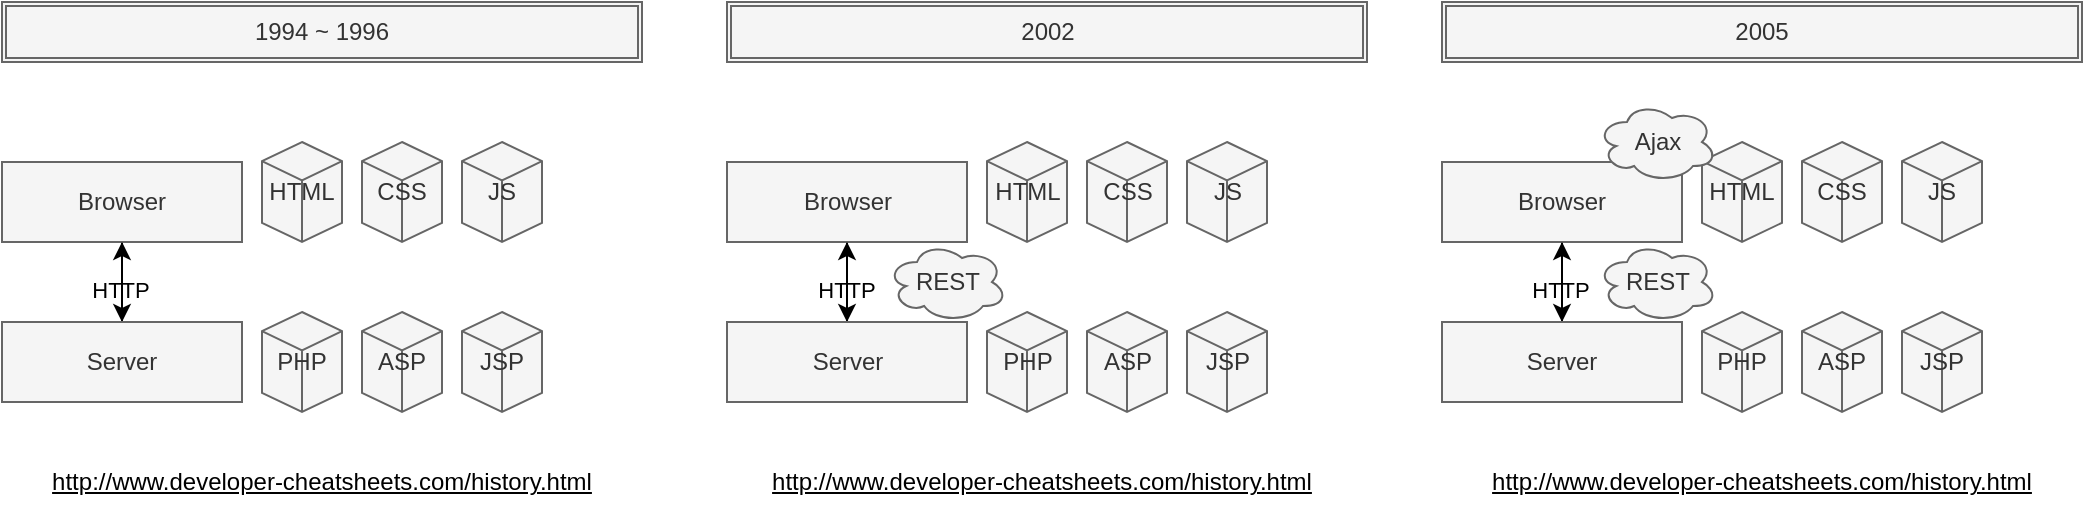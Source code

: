 <mxfile>
    <diagram id="LNP9S4-BVpzVc-00VTwb" name="Page-1">
        <mxGraphModel dx="977" dy="1005" grid="1" gridSize="10" guides="1" tooltips="1" connect="1" arrows="1" fold="1" page="1" pageScale="1" pageWidth="850" pageHeight="1100" math="0" shadow="0">
            <root>
                <mxCell id="0"/>
                <mxCell id="1" parent="0"/>
                <mxCell id="0Kgk2NvX1qrmI3Vkb6VV-116" style="edgeStyle=orthogonalEdgeStyle;rounded=0;orthogonalLoop=1;jettySize=auto;html=1;exitX=0.5;exitY=1;exitDx=0;exitDy=0;entryX=0.5;entryY=0;entryDx=0;entryDy=0;" parent="1" source="0Kgk2NvX1qrmI3Vkb6VV-86" target="0Kgk2NvX1qrmI3Vkb6VV-87" edge="1">
                    <mxGeometry relative="1" as="geometry"/>
                </mxCell>
                <mxCell id="0Kgk2NvX1qrmI3Vkb6VV-86" value="Browser" style="rounded=0;whiteSpace=wrap;html=1;shadow=0;sketch=0;fillColor=#f5f5f5;strokeColor=#666666;fontColor=#333333;" parent="1" vertex="1">
                    <mxGeometry y="80" width="120" height="40" as="geometry"/>
                </mxCell>
                <mxCell id="0Kgk2NvX1qrmI3Vkb6VV-88" style="edgeStyle=orthogonalEdgeStyle;rounded=0;orthogonalLoop=1;jettySize=auto;html=1;exitX=0.5;exitY=0;exitDx=0;exitDy=0;" parent="1" source="0Kgk2NvX1qrmI3Vkb6VV-87" target="0Kgk2NvX1qrmI3Vkb6VV-86" edge="1">
                    <mxGeometry relative="1" as="geometry"/>
                </mxCell>
                <mxCell id="0Kgk2NvX1qrmI3Vkb6VV-93" value="HTTP" style="edgeLabel;html=1;align=center;verticalAlign=middle;resizable=0;points=[];labelBackgroundColor=none;fontColor=#000000;" parent="0Kgk2NvX1qrmI3Vkb6VV-88" vertex="1" connectable="0">
                    <mxGeometry x="-0.2" y="1" relative="1" as="geometry">
                        <mxPoint as="offset"/>
                    </mxGeometry>
                </mxCell>
                <mxCell id="0Kgk2NvX1qrmI3Vkb6VV-87" value="Server" style="rounded=0;whiteSpace=wrap;html=1;shadow=0;sketch=0;fillColor=#f5f5f5;strokeColor=#666666;fontColor=#333333;" parent="1" vertex="1">
                    <mxGeometry y="160" width="120" height="40" as="geometry"/>
                </mxCell>
                <mxCell id="0Kgk2NvX1qrmI3Vkb6VV-90" value="HTML" style="html=1;whiteSpace=wrap;shape=isoCube2;backgroundOutline=1;isoAngle=15;shadow=0;sketch=0;fillColor=#f5f5f5;strokeColor=#666666;fontColor=#333333;" parent="1" vertex="1">
                    <mxGeometry x="130" y="70" width="40" height="50" as="geometry"/>
                </mxCell>
                <mxCell id="0Kgk2NvX1qrmI3Vkb6VV-94" value="1994 ~ 1996" style="shape=ext;double=1;rounded=0;whiteSpace=wrap;html=1;shadow=0;sketch=0;fillColor=#f5f5f5;strokeColor=#666666;fontColor=#333333;" parent="1" vertex="1">
                    <mxGeometry width="320" height="30" as="geometry"/>
                </mxCell>
                <mxCell id="0Kgk2NvX1qrmI3Vkb6VV-95" value="PHP" style="html=1;whiteSpace=wrap;shape=isoCube2;backgroundOutline=1;isoAngle=15;shadow=0;sketch=0;fillColor=#f5f5f5;strokeColor=#666666;fontColor=#333333;" parent="1" vertex="1">
                    <mxGeometry x="130" y="155" width="40" height="50" as="geometry"/>
                </mxCell>
                <mxCell id="0Kgk2NvX1qrmI3Vkb6VV-96" value="CSS" style="html=1;whiteSpace=wrap;shape=isoCube2;backgroundOutline=1;isoAngle=15;shadow=0;sketch=0;fillColor=#f5f5f5;strokeColor=#666666;fontColor=#333333;" parent="1" vertex="1">
                    <mxGeometry x="180" y="70" width="40" height="50" as="geometry"/>
                </mxCell>
                <mxCell id="0Kgk2NvX1qrmI3Vkb6VV-97" value="JS" style="html=1;whiteSpace=wrap;shape=isoCube2;backgroundOutline=1;isoAngle=15;shadow=0;sketch=0;fillColor=#f5f5f5;strokeColor=#666666;fontColor=#333333;" parent="1" vertex="1">
                    <mxGeometry x="230" y="70" width="40" height="50" as="geometry"/>
                </mxCell>
                <mxCell id="0Kgk2NvX1qrmI3Vkb6VV-99" value="ASP" style="html=1;whiteSpace=wrap;shape=isoCube2;backgroundOutline=1;isoAngle=15;shadow=0;sketch=0;fillColor=#f5f5f5;strokeColor=#666666;fontColor=#333333;" parent="1" vertex="1">
                    <mxGeometry x="180" y="155" width="40" height="50" as="geometry"/>
                </mxCell>
                <mxCell id="0Kgk2NvX1qrmI3Vkb6VV-100" value="JSP" style="html=1;whiteSpace=wrap;shape=isoCube2;backgroundOutline=1;isoAngle=15;shadow=0;sketch=0;fillColor=#f5f5f5;strokeColor=#666666;fontColor=#333333;" parent="1" vertex="1">
                    <mxGeometry x="230" y="155" width="40" height="50" as="geometry"/>
                </mxCell>
                <UserObject label="http://www.developer-cheatsheets.com/history.html" link="http://www.developer-cheatsheets.com/history.html" id="laAKkEOZeuiqPAOcnTUS-1">
                    <mxCell style="text;html=1;whiteSpace=wrap;align=center;verticalAlign=middle;fontStyle=4;shadow=0;sketch=0;" parent="1" vertex="1">
                        <mxGeometry y="220" width="320" height="40" as="geometry"/>
                    </mxCell>
                </UserObject>
                <mxCell id="0Vi92zAvaDV6fG-lLm3V-1" style="edgeStyle=orthogonalEdgeStyle;rounded=0;orthogonalLoop=1;jettySize=auto;html=1;" edge="1" parent="1" source="0Vi92zAvaDV6fG-lLm3V-2" target="0Vi92zAvaDV6fG-lLm3V-5">
                    <mxGeometry relative="1" as="geometry"/>
                </mxCell>
                <mxCell id="0Vi92zAvaDV6fG-lLm3V-2" value="Browser" style="rounded=0;whiteSpace=wrap;html=1;shadow=0;sketch=0;fillColor=#f5f5f5;strokeColor=#666666;fontColor=#333333;" vertex="1" parent="1">
                    <mxGeometry x="362.5" y="80" width="120" height="40" as="geometry"/>
                </mxCell>
                <mxCell id="0Vi92zAvaDV6fG-lLm3V-3" style="edgeStyle=orthogonalEdgeStyle;rounded=0;orthogonalLoop=1;jettySize=auto;html=1;exitX=0.5;exitY=0;exitDx=0;exitDy=0;" edge="1" parent="1" source="0Vi92zAvaDV6fG-lLm3V-5" target="0Vi92zAvaDV6fG-lLm3V-2">
                    <mxGeometry relative="1" as="geometry"/>
                </mxCell>
                <mxCell id="0Vi92zAvaDV6fG-lLm3V-4" value="HTTP" style="edgeLabel;html=1;align=center;verticalAlign=middle;resizable=0;points=[];labelBackgroundColor=none;fontColor=#000000;" vertex="1" connectable="0" parent="0Vi92zAvaDV6fG-lLm3V-3">
                    <mxGeometry x="-0.2" y="1" relative="1" as="geometry">
                        <mxPoint as="offset"/>
                    </mxGeometry>
                </mxCell>
                <mxCell id="0Vi92zAvaDV6fG-lLm3V-5" value="Server" style="rounded=0;whiteSpace=wrap;html=1;shadow=0;sketch=0;fillColor=#f5f5f5;strokeColor=#666666;fontColor=#333333;" vertex="1" parent="1">
                    <mxGeometry x="362.5" y="160" width="120" height="40" as="geometry"/>
                </mxCell>
                <mxCell id="0Vi92zAvaDV6fG-lLm3V-6" value="HTML" style="html=1;whiteSpace=wrap;shape=isoCube2;backgroundOutline=1;isoAngle=15;shadow=0;sketch=0;fillColor=#f5f5f5;strokeColor=#666666;fontColor=#333333;" vertex="1" parent="1">
                    <mxGeometry x="492.5" y="70" width="40" height="50" as="geometry"/>
                </mxCell>
                <mxCell id="0Vi92zAvaDV6fG-lLm3V-7" value="2002" style="shape=ext;double=1;rounded=0;whiteSpace=wrap;html=1;shadow=0;sketch=0;fillColor=#f5f5f5;strokeColor=#666666;fontColor=#333333;" vertex="1" parent="1">
                    <mxGeometry x="362.5" width="320" height="30" as="geometry"/>
                </mxCell>
                <mxCell id="0Vi92zAvaDV6fG-lLm3V-8" value="PHP" style="html=1;whiteSpace=wrap;shape=isoCube2;backgroundOutline=1;isoAngle=15;shadow=0;sketch=0;fillColor=#f5f5f5;strokeColor=#666666;fontColor=#333333;" vertex="1" parent="1">
                    <mxGeometry x="492.5" y="155" width="40" height="50" as="geometry"/>
                </mxCell>
                <mxCell id="0Vi92zAvaDV6fG-lLm3V-9" value="CSS" style="html=1;whiteSpace=wrap;shape=isoCube2;backgroundOutline=1;isoAngle=15;shadow=0;sketch=0;fillColor=#f5f5f5;strokeColor=#666666;fontColor=#333333;" vertex="1" parent="1">
                    <mxGeometry x="542.5" y="70" width="40" height="50" as="geometry"/>
                </mxCell>
                <mxCell id="0Vi92zAvaDV6fG-lLm3V-10" value="JS" style="html=1;whiteSpace=wrap;shape=isoCube2;backgroundOutline=1;isoAngle=15;shadow=0;sketch=0;fillColor=#f5f5f5;strokeColor=#666666;fontColor=#333333;" vertex="1" parent="1">
                    <mxGeometry x="592.5" y="70" width="40" height="50" as="geometry"/>
                </mxCell>
                <mxCell id="0Vi92zAvaDV6fG-lLm3V-11" value="ASP" style="html=1;whiteSpace=wrap;shape=isoCube2;backgroundOutline=1;isoAngle=15;shadow=0;sketch=0;fillColor=#f5f5f5;strokeColor=#666666;fontColor=#333333;" vertex="1" parent="1">
                    <mxGeometry x="542.5" y="155" width="40" height="50" as="geometry"/>
                </mxCell>
                <mxCell id="0Vi92zAvaDV6fG-lLm3V-12" value="JSP" style="html=1;whiteSpace=wrap;shape=isoCube2;backgroundOutline=1;isoAngle=15;shadow=0;sketch=0;fillColor=#f5f5f5;strokeColor=#666666;fontColor=#333333;" vertex="1" parent="1">
                    <mxGeometry x="592.5" y="155" width="40" height="50" as="geometry"/>
                </mxCell>
                <mxCell id="0Vi92zAvaDV6fG-lLm3V-13" value="REST" style="ellipse;shape=cloud;whiteSpace=wrap;html=1;shadow=0;sketch=0;fillColor=#f5f5f5;align=center;strokeColor=#666666;fontColor=#333333;" vertex="1" parent="1">
                    <mxGeometry x="442.5" y="120" width="60" height="40" as="geometry"/>
                </mxCell>
                <UserObject label="http://www.developer-cheatsheets.com/history.html" link="http://www.developer-cheatsheets.com/history.html" id="0Vi92zAvaDV6fG-lLm3V-14">
                    <mxCell style="text;html=1;whiteSpace=wrap;align=center;verticalAlign=middle;fontStyle=4;shadow=0;sketch=0;" vertex="1" parent="1">
                        <mxGeometry x="360" y="220" width="320" height="40" as="geometry"/>
                    </mxCell>
                </UserObject>
                <mxCell id="UVsszdtu9oZuO5VwXDON-1" style="edgeStyle=orthogonalEdgeStyle;rounded=0;orthogonalLoop=1;jettySize=auto;html=1;" edge="1" parent="1" source="UVsszdtu9oZuO5VwXDON-2" target="UVsszdtu9oZuO5VwXDON-5">
                    <mxGeometry relative="1" as="geometry"/>
                </mxCell>
                <mxCell id="UVsszdtu9oZuO5VwXDON-2" value="Browser" style="rounded=0;whiteSpace=wrap;html=1;shadow=0;sketch=0;fillColor=#f5f5f5;strokeColor=#666666;fontColor=#333333;" vertex="1" parent="1">
                    <mxGeometry x="720" y="80" width="120" height="40" as="geometry"/>
                </mxCell>
                <mxCell id="UVsszdtu9oZuO5VwXDON-3" style="edgeStyle=orthogonalEdgeStyle;rounded=0;orthogonalLoop=1;jettySize=auto;html=1;exitX=0.5;exitY=0;exitDx=0;exitDy=0;" edge="1" parent="1" source="UVsszdtu9oZuO5VwXDON-5" target="UVsszdtu9oZuO5VwXDON-2">
                    <mxGeometry relative="1" as="geometry"/>
                </mxCell>
                <mxCell id="UVsszdtu9oZuO5VwXDON-4" value="HTTP" style="edgeLabel;html=1;align=center;verticalAlign=middle;resizable=0;points=[];labelBackgroundColor=none;fontColor=#000000;" vertex="1" connectable="0" parent="UVsszdtu9oZuO5VwXDON-3">
                    <mxGeometry x="-0.2" y="1" relative="1" as="geometry">
                        <mxPoint as="offset"/>
                    </mxGeometry>
                </mxCell>
                <mxCell id="UVsszdtu9oZuO5VwXDON-5" value="Server" style="rounded=0;whiteSpace=wrap;html=1;shadow=0;sketch=0;fillColor=#f5f5f5;strokeColor=#666666;fontColor=#333333;" vertex="1" parent="1">
                    <mxGeometry x="720" y="160" width="120" height="40" as="geometry"/>
                </mxCell>
                <mxCell id="UVsszdtu9oZuO5VwXDON-6" value="HTML" style="html=1;whiteSpace=wrap;shape=isoCube2;backgroundOutline=1;isoAngle=15;shadow=0;sketch=0;fillColor=#f5f5f5;strokeColor=#666666;fontColor=#333333;" vertex="1" parent="1">
                    <mxGeometry x="850" y="70" width="40" height="50" as="geometry"/>
                </mxCell>
                <mxCell id="UVsszdtu9oZuO5VwXDON-7" value="2005" style="shape=ext;double=1;rounded=0;whiteSpace=wrap;html=1;shadow=0;sketch=0;fillColor=#f5f5f5;strokeColor=#666666;fontColor=#333333;" vertex="1" parent="1">
                    <mxGeometry x="720" width="320" height="30" as="geometry"/>
                </mxCell>
                <mxCell id="UVsszdtu9oZuO5VwXDON-8" value="PHP" style="html=1;whiteSpace=wrap;shape=isoCube2;backgroundOutline=1;isoAngle=15;shadow=0;sketch=0;fillColor=#f5f5f5;strokeColor=#666666;fontColor=#333333;" vertex="1" parent="1">
                    <mxGeometry x="850" y="155" width="40" height="50" as="geometry"/>
                </mxCell>
                <mxCell id="UVsszdtu9oZuO5VwXDON-9" value="CSS" style="html=1;whiteSpace=wrap;shape=isoCube2;backgroundOutline=1;isoAngle=15;shadow=0;sketch=0;fillColor=#f5f5f5;strokeColor=#666666;fontColor=#333333;" vertex="1" parent="1">
                    <mxGeometry x="900" y="70" width="40" height="50" as="geometry"/>
                </mxCell>
                <mxCell id="UVsszdtu9oZuO5VwXDON-10" value="JS" style="html=1;whiteSpace=wrap;shape=isoCube2;backgroundOutline=1;isoAngle=15;shadow=0;sketch=0;fillColor=#f5f5f5;strokeColor=#666666;fontColor=#333333;" vertex="1" parent="1">
                    <mxGeometry x="950" y="70" width="40" height="50" as="geometry"/>
                </mxCell>
                <mxCell id="UVsszdtu9oZuO5VwXDON-11" value="ASP" style="html=1;whiteSpace=wrap;shape=isoCube2;backgroundOutline=1;isoAngle=15;shadow=0;sketch=0;fillColor=#f5f5f5;strokeColor=#666666;fontColor=#333333;" vertex="1" parent="1">
                    <mxGeometry x="900" y="155" width="40" height="50" as="geometry"/>
                </mxCell>
                <mxCell id="UVsszdtu9oZuO5VwXDON-12" value="JSP" style="html=1;whiteSpace=wrap;shape=isoCube2;backgroundOutline=1;isoAngle=15;shadow=0;sketch=0;fillColor=#f5f5f5;strokeColor=#666666;fontColor=#333333;" vertex="1" parent="1">
                    <mxGeometry x="950" y="155" width="40" height="50" as="geometry"/>
                </mxCell>
                <mxCell id="UVsszdtu9oZuO5VwXDON-13" value="REST" style="ellipse;shape=cloud;whiteSpace=wrap;html=1;shadow=0;sketch=0;fillColor=#f5f5f5;align=center;strokeColor=#666666;fontColor=#333333;" vertex="1" parent="1">
                    <mxGeometry x="797.5" y="120" width="60" height="40" as="geometry"/>
                </mxCell>
                <mxCell id="UVsszdtu9oZuO5VwXDON-14" value="Ajax" style="ellipse;shape=cloud;whiteSpace=wrap;html=1;shadow=0;sketch=0;fillColor=#f5f5f5;align=center;strokeColor=#666666;fontColor=#333333;" vertex="1" parent="1">
                    <mxGeometry x="797.5" y="50" width="60" height="40" as="geometry"/>
                </mxCell>
                <UserObject label="http://www.developer-cheatsheets.com/history.html" link="http://www.developer-cheatsheets.com/history.html" id="UVsszdtu9oZuO5VwXDON-15">
                    <mxCell style="text;html=1;whiteSpace=wrap;align=center;verticalAlign=middle;fontStyle=4;shadow=0;sketch=0;" vertex="1" parent="1">
                        <mxGeometry x="720" y="220" width="320" height="40" as="geometry"/>
                    </mxCell>
                </UserObject>
            </root>
        </mxGraphModel>
    </diagram>
</mxfile>
